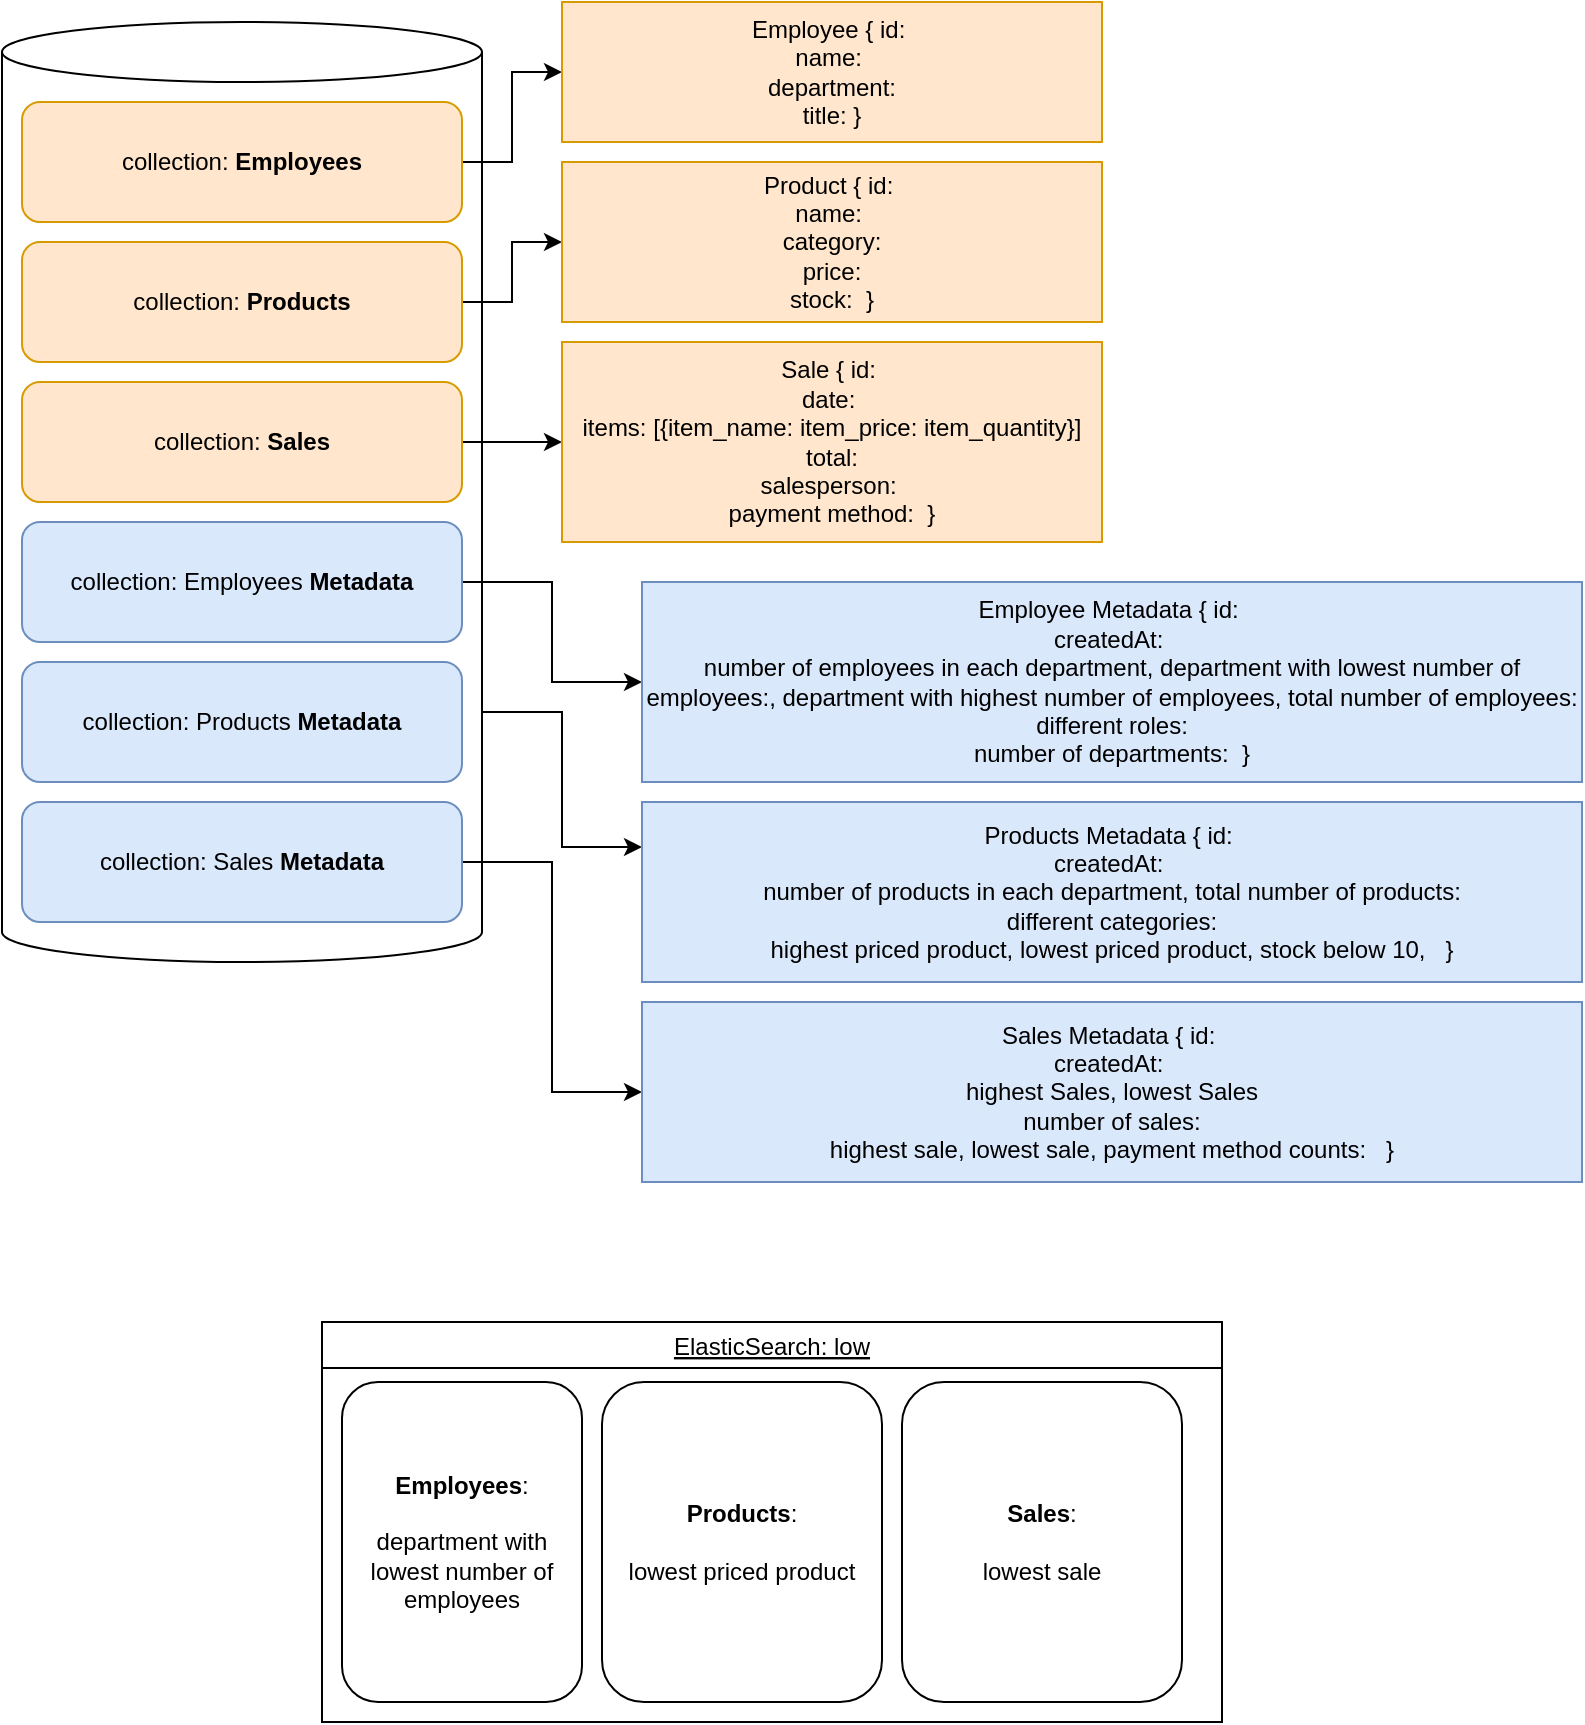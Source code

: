 <mxfile version="20.0.4" type="github">
  <diagram id="ex8GoTdpVqOecJ1n9Sfv" name="Page-1">
    <mxGraphModel dx="1085" dy="563" grid="1" gridSize="10" guides="1" tooltips="1" connect="1" arrows="1" fold="1" page="1" pageScale="1" pageWidth="850" pageHeight="1100" math="0" shadow="0">
      <root>
        <mxCell id="0" />
        <mxCell id="1" parent="0" />
        <mxCell id="1iQS_7LXY5DfjF9ILKeW-23" style="edgeStyle=orthogonalEdgeStyle;rounded=0;orthogonalLoop=1;jettySize=auto;html=1;exitX=1;exitY=0;exitDx=0;exitDy=345.0;exitPerimeter=0;entryX=0;entryY=0.25;entryDx=0;entryDy=0;" edge="1" parent="1" source="1iQS_7LXY5DfjF9ILKeW-1" target="1iQS_7LXY5DfjF9ILKeW-20">
          <mxGeometry relative="1" as="geometry" />
        </mxCell>
        <mxCell id="1iQS_7LXY5DfjF9ILKeW-1" value="" style="shape=cylinder3;whiteSpace=wrap;html=1;boundedLbl=1;backgroundOutline=1;size=15;" vertex="1" parent="1">
          <mxGeometry x="50" y="50" width="240" height="470" as="geometry" />
        </mxCell>
        <mxCell id="1iQS_7LXY5DfjF9ILKeW-8" style="edgeStyle=orthogonalEdgeStyle;rounded=0;orthogonalLoop=1;jettySize=auto;html=1;exitX=1;exitY=0.5;exitDx=0;exitDy=0;entryX=0;entryY=0.5;entryDx=0;entryDy=0;" edge="1" parent="1" source="1iQS_7LXY5DfjF9ILKeW-3" target="1iQS_7LXY5DfjF9ILKeW-7">
          <mxGeometry relative="1" as="geometry" />
        </mxCell>
        <mxCell id="1iQS_7LXY5DfjF9ILKeW-3" value="collection: &lt;b&gt;Employees&lt;/b&gt;" style="rounded=1;whiteSpace=wrap;html=1;fillColor=#ffe6cc;strokeColor=#d79b00;" vertex="1" parent="1">
          <mxGeometry x="60" y="90" width="220" height="60" as="geometry" />
        </mxCell>
        <mxCell id="1iQS_7LXY5DfjF9ILKeW-13" style="edgeStyle=orthogonalEdgeStyle;rounded=0;orthogonalLoop=1;jettySize=auto;html=1;exitX=1;exitY=0.5;exitDx=0;exitDy=0;entryX=0;entryY=0.5;entryDx=0;entryDy=0;" edge="1" parent="1" source="1iQS_7LXY5DfjF9ILKeW-4" target="1iQS_7LXY5DfjF9ILKeW-11">
          <mxGeometry relative="1" as="geometry" />
        </mxCell>
        <mxCell id="1iQS_7LXY5DfjF9ILKeW-4" value="collection: &lt;b&gt;Products&lt;/b&gt;" style="rounded=1;whiteSpace=wrap;html=1;fillColor=#ffe6cc;strokeColor=#d79b00;" vertex="1" parent="1">
          <mxGeometry x="60" y="160" width="220" height="60" as="geometry" />
        </mxCell>
        <mxCell id="1iQS_7LXY5DfjF9ILKeW-14" style="edgeStyle=orthogonalEdgeStyle;rounded=0;orthogonalLoop=1;jettySize=auto;html=1;exitX=1;exitY=0.5;exitDx=0;exitDy=0;entryX=0;entryY=0.5;entryDx=0;entryDy=0;" edge="1" parent="1" source="1iQS_7LXY5DfjF9ILKeW-5" target="1iQS_7LXY5DfjF9ILKeW-12">
          <mxGeometry relative="1" as="geometry" />
        </mxCell>
        <mxCell id="1iQS_7LXY5DfjF9ILKeW-5" value="collection: &lt;b&gt;Sales&lt;/b&gt;" style="rounded=1;whiteSpace=wrap;html=1;fillColor=#ffe6cc;strokeColor=#d79b00;" vertex="1" parent="1">
          <mxGeometry x="60" y="230" width="220" height="60" as="geometry" />
        </mxCell>
        <mxCell id="1iQS_7LXY5DfjF9ILKeW-24" style="edgeStyle=orthogonalEdgeStyle;rounded=0;orthogonalLoop=1;jettySize=auto;html=1;exitX=1;exitY=0.5;exitDx=0;exitDy=0;entryX=0;entryY=0.5;entryDx=0;entryDy=0;" edge="1" parent="1" source="1iQS_7LXY5DfjF9ILKeW-6" target="1iQS_7LXY5DfjF9ILKeW-21">
          <mxGeometry relative="1" as="geometry" />
        </mxCell>
        <mxCell id="1iQS_7LXY5DfjF9ILKeW-6" value="collection: Sales&amp;nbsp;&lt;b&gt;Metadata&lt;/b&gt;" style="rounded=1;whiteSpace=wrap;html=1;fillColor=#dae8fc;strokeColor=#6c8ebf;" vertex="1" parent="1">
          <mxGeometry x="60" y="440" width="220" height="60" as="geometry" />
        </mxCell>
        <mxCell id="1iQS_7LXY5DfjF9ILKeW-7" value="Employee { id:&amp;nbsp;&lt;br&gt;name:&amp;nbsp;&lt;br&gt;department:&lt;br&gt;title: }" style="rounded=0;whiteSpace=wrap;html=1;fillColor=#ffe6cc;strokeColor=#d79b00;" vertex="1" parent="1">
          <mxGeometry x="330" y="40" width="270" height="70" as="geometry" />
        </mxCell>
        <mxCell id="1iQS_7LXY5DfjF9ILKeW-11" value="Product { id:&amp;nbsp;&lt;br&gt;name:&amp;nbsp;&lt;br&gt;category:&lt;br&gt;price:&lt;br&gt;stock:&amp;nbsp; }" style="rounded=0;whiteSpace=wrap;html=1;fillColor=#ffe6cc;strokeColor=#d79b00;" vertex="1" parent="1">
          <mxGeometry x="330" y="120" width="270" height="80" as="geometry" />
        </mxCell>
        <mxCell id="1iQS_7LXY5DfjF9ILKeW-12" value="Sale { id:&amp;nbsp;&lt;br&gt;date:&amp;nbsp;&lt;br&gt;items: [{item_name: item_price: item_quantity}]&lt;br&gt;total:&lt;br&gt;salesperson:&amp;nbsp;&lt;br&gt;payment method:&amp;nbsp; }" style="rounded=0;whiteSpace=wrap;html=1;fillColor=#ffe6cc;strokeColor=#d79b00;" vertex="1" parent="1">
          <mxGeometry x="330" y="210" width="270" height="100" as="geometry" />
        </mxCell>
        <mxCell id="1iQS_7LXY5DfjF9ILKeW-17" value="collection: Products&amp;nbsp;&lt;b&gt;Metadata&lt;/b&gt;" style="rounded=1;whiteSpace=wrap;html=1;fillColor=#dae8fc;strokeColor=#6c8ebf;" vertex="1" parent="1">
          <mxGeometry x="60" y="370" width="220" height="60" as="geometry" />
        </mxCell>
        <mxCell id="1iQS_7LXY5DfjF9ILKeW-22" style="edgeStyle=orthogonalEdgeStyle;rounded=0;orthogonalLoop=1;jettySize=auto;html=1;exitX=1;exitY=0.5;exitDx=0;exitDy=0;entryX=0;entryY=0.5;entryDx=0;entryDy=0;" edge="1" parent="1" source="1iQS_7LXY5DfjF9ILKeW-18" target="1iQS_7LXY5DfjF9ILKeW-19">
          <mxGeometry relative="1" as="geometry" />
        </mxCell>
        <mxCell id="1iQS_7LXY5DfjF9ILKeW-18" value="collection: Employees&amp;nbsp;&lt;b&gt;Metadata&lt;/b&gt;" style="rounded=1;whiteSpace=wrap;html=1;fillColor=#dae8fc;strokeColor=#6c8ebf;" vertex="1" parent="1">
          <mxGeometry x="60" y="300" width="220" height="60" as="geometry" />
        </mxCell>
        <mxCell id="1iQS_7LXY5DfjF9ILKeW-19" value="Employee Metadata { id:&amp;nbsp;&lt;br&gt;createdAt:&amp;nbsp;&lt;br&gt;number of employees in each department, department with lowest number of employees:, department with highest number of employees, total number of employees:&lt;br&gt;different roles: &lt;br&gt;number of departments:&amp;nbsp; }" style="rounded=0;whiteSpace=wrap;html=1;fillColor=#dae8fc;strokeColor=#6c8ebf;" vertex="1" parent="1">
          <mxGeometry x="370" y="330" width="470" height="100" as="geometry" />
        </mxCell>
        <mxCell id="1iQS_7LXY5DfjF9ILKeW-20" value="Products Metadata { id:&amp;nbsp;&lt;br&gt;createdAt:&amp;nbsp;&lt;br&gt;number of products in each department, total number of products:&lt;br&gt;different categories: &lt;br&gt;highest priced product, lowest priced product, stock below 10,&amp;nbsp; &amp;nbsp;}" style="rounded=0;whiteSpace=wrap;html=1;fillColor=#dae8fc;strokeColor=#6c8ebf;" vertex="1" parent="1">
          <mxGeometry x="370" y="440" width="470" height="90" as="geometry" />
        </mxCell>
        <mxCell id="1iQS_7LXY5DfjF9ILKeW-21" value="Sales Metadata { id:&amp;nbsp;&lt;br&gt;createdAt:&amp;nbsp;&lt;br&gt;highest Sales, lowest Sales&lt;br&gt;number of sales:&lt;br&gt;highest sale, lowest sale, payment method counts:&amp;nbsp; &amp;nbsp;}" style="rounded=0;whiteSpace=wrap;html=1;fillColor=#dae8fc;strokeColor=#6c8ebf;" vertex="1" parent="1">
          <mxGeometry x="370" y="540" width="470" height="90" as="geometry" />
        </mxCell>
        <mxCell id="1iQS_7LXY5DfjF9ILKeW-25" value="ElasticSearch: low" style="swimlane;fontStyle=4;startSize=23;" vertex="1" parent="1">
          <mxGeometry x="210" y="700" width="450" height="200" as="geometry" />
        </mxCell>
        <mxCell id="1iQS_7LXY5DfjF9ILKeW-26" value="&lt;b&gt;Employees&lt;/b&gt;:&lt;br&gt;&lt;br&gt;department with lowest number of employees" style="rounded=1;whiteSpace=wrap;html=1;" vertex="1" parent="1iQS_7LXY5DfjF9ILKeW-25">
          <mxGeometry x="10" y="30" width="120" height="160" as="geometry" />
        </mxCell>
        <mxCell id="1iQS_7LXY5DfjF9ILKeW-27" value="&lt;b&gt;Products&lt;/b&gt;:&lt;br&gt;&lt;br&gt;lowest priced product" style="rounded=1;whiteSpace=wrap;html=1;" vertex="1" parent="1iQS_7LXY5DfjF9ILKeW-25">
          <mxGeometry x="140" y="30" width="140" height="160" as="geometry" />
        </mxCell>
        <mxCell id="1iQS_7LXY5DfjF9ILKeW-31" value="&lt;b&gt;Sales&lt;/b&gt;:&lt;br&gt;&lt;br&gt;lowest sale" style="rounded=1;whiteSpace=wrap;html=1;" vertex="1" parent="1iQS_7LXY5DfjF9ILKeW-25">
          <mxGeometry x="290" y="30" width="140" height="160" as="geometry" />
        </mxCell>
      </root>
    </mxGraphModel>
  </diagram>
</mxfile>
